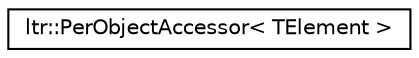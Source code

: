 digraph G
{
  edge [fontname="Helvetica",fontsize="10",labelfontname="Helvetica",labelfontsize="10"];
  node [fontname="Helvetica",fontsize="10",shape=record];
  rankdir="LR";
  Node1 [label="ltr::PerObjectAccessor\< TElement \>",height=0.2,width=0.4,color="black", fillcolor="white", style="filled",URL="$classltr_1_1_per_object_accessor.html"];
}
